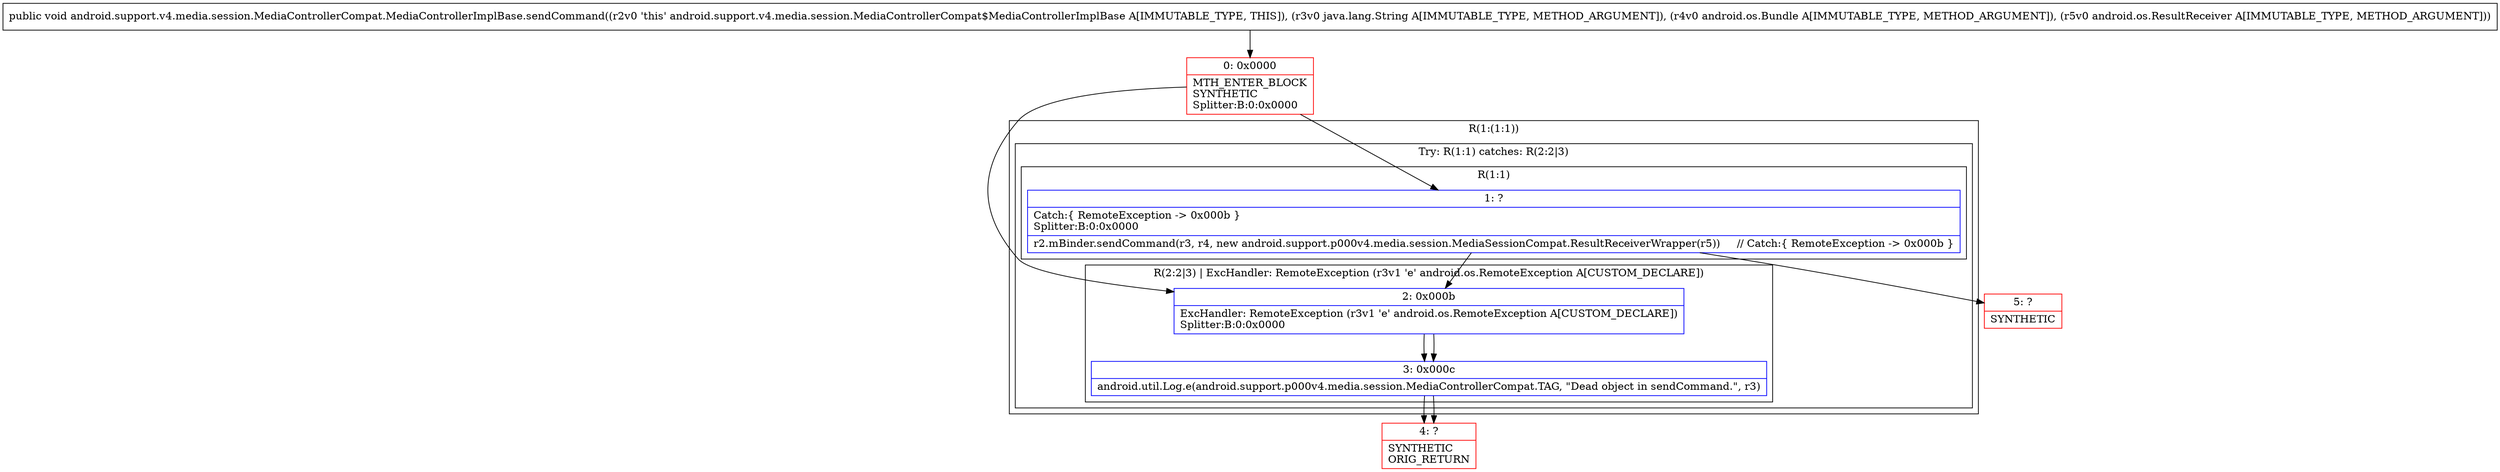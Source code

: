 digraph "CFG forandroid.support.v4.media.session.MediaControllerCompat.MediaControllerImplBase.sendCommand(Ljava\/lang\/String;Landroid\/os\/Bundle;Landroid\/os\/ResultReceiver;)V" {
subgraph cluster_Region_534664030 {
label = "R(1:(1:1))";
node [shape=record,color=blue];
subgraph cluster_TryCatchRegion_386041422 {
label = "Try: R(1:1) catches: R(2:2|3)";
node [shape=record,color=blue];
subgraph cluster_Region_1987536611 {
label = "R(1:1)";
node [shape=record,color=blue];
Node_1 [shape=record,label="{1\:\ ?|Catch:\{ RemoteException \-\> 0x000b \}\lSplitter:B:0:0x0000\l|r2.mBinder.sendCommand(r3, r4, new android.support.p000v4.media.session.MediaSessionCompat.ResultReceiverWrapper(r5))     \/\/ Catch:\{ RemoteException \-\> 0x000b \}\l}"];
}
subgraph cluster_Region_890159251 {
label = "R(2:2|3) | ExcHandler: RemoteException (r3v1 'e' android.os.RemoteException A[CUSTOM_DECLARE])\l";
node [shape=record,color=blue];
Node_2 [shape=record,label="{2\:\ 0x000b|ExcHandler: RemoteException (r3v1 'e' android.os.RemoteException A[CUSTOM_DECLARE])\lSplitter:B:0:0x0000\l}"];
Node_3 [shape=record,label="{3\:\ 0x000c|android.util.Log.e(android.support.p000v4.media.session.MediaControllerCompat.TAG, \"Dead object in sendCommand.\", r3)\l}"];
}
}
}
subgraph cluster_Region_890159251 {
label = "R(2:2|3) | ExcHandler: RemoteException (r3v1 'e' android.os.RemoteException A[CUSTOM_DECLARE])\l";
node [shape=record,color=blue];
Node_2 [shape=record,label="{2\:\ 0x000b|ExcHandler: RemoteException (r3v1 'e' android.os.RemoteException A[CUSTOM_DECLARE])\lSplitter:B:0:0x0000\l}"];
Node_3 [shape=record,label="{3\:\ 0x000c|android.util.Log.e(android.support.p000v4.media.session.MediaControllerCompat.TAG, \"Dead object in sendCommand.\", r3)\l}"];
}
Node_0 [shape=record,color=red,label="{0\:\ 0x0000|MTH_ENTER_BLOCK\lSYNTHETIC\lSplitter:B:0:0x0000\l}"];
Node_4 [shape=record,color=red,label="{4\:\ ?|SYNTHETIC\lORIG_RETURN\l}"];
Node_5 [shape=record,color=red,label="{5\:\ ?|SYNTHETIC\l}"];
MethodNode[shape=record,label="{public void android.support.v4.media.session.MediaControllerCompat.MediaControllerImplBase.sendCommand((r2v0 'this' android.support.v4.media.session.MediaControllerCompat$MediaControllerImplBase A[IMMUTABLE_TYPE, THIS]), (r3v0 java.lang.String A[IMMUTABLE_TYPE, METHOD_ARGUMENT]), (r4v0 android.os.Bundle A[IMMUTABLE_TYPE, METHOD_ARGUMENT]), (r5v0 android.os.ResultReceiver A[IMMUTABLE_TYPE, METHOD_ARGUMENT])) }"];
MethodNode -> Node_0;
Node_1 -> Node_2;
Node_1 -> Node_5;
Node_2 -> Node_3;
Node_3 -> Node_4;
Node_2 -> Node_3;
Node_3 -> Node_4;
Node_0 -> Node_1;
Node_0 -> Node_2;
}

